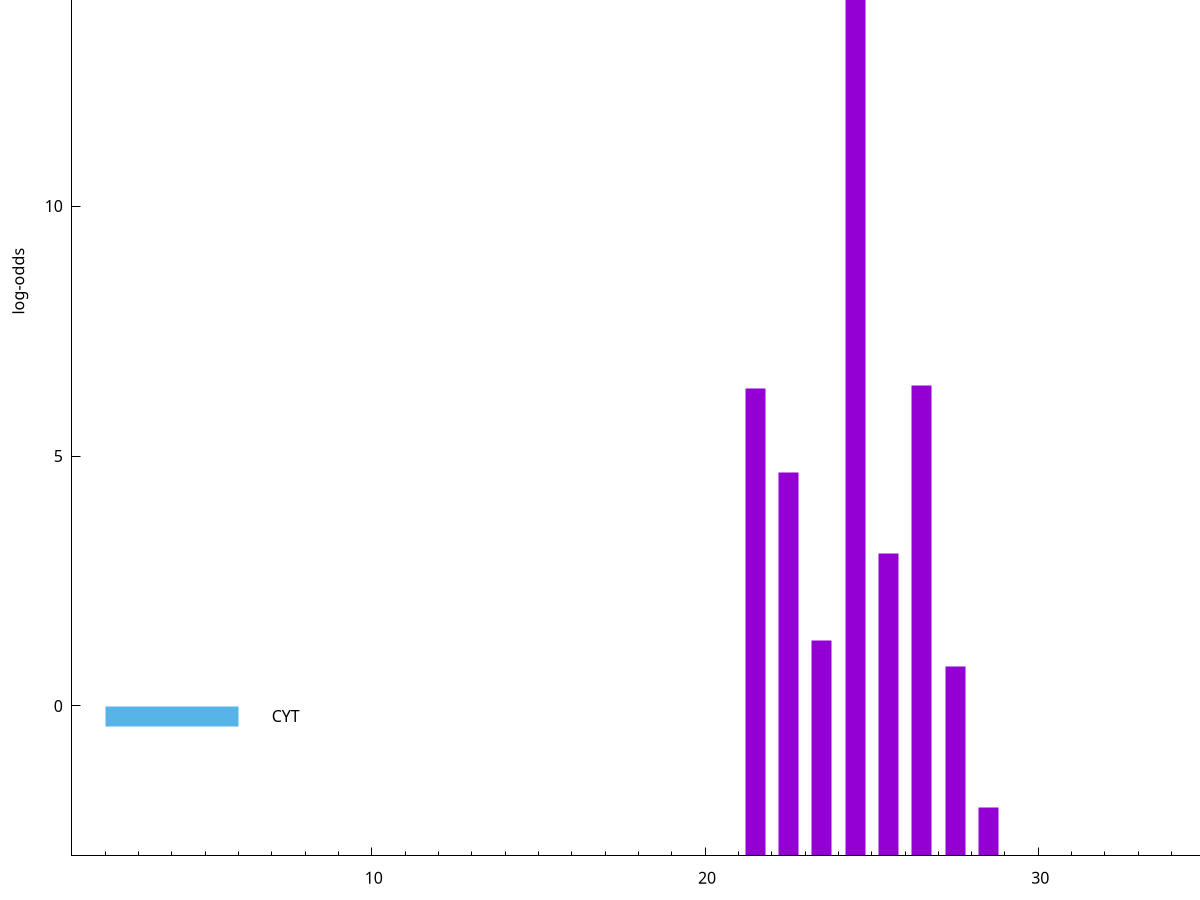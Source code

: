 set title "LipoP predictions for SRR3996258.gff"
set size 2., 1.4
set xrange [1:70] 
set mxtics 10
set yrange [-3:20]
set y2range [0:23]
set ylabel "log-odds"
set term postscript eps color solid "Helvetica" 30
set output "SRR3996258.gff12.eps"
set arrow from 2,17.4738 to 6,17.4738 nohead lt 1 lw 20
set label "SpI" at 7,17.4738
set arrow from 2,-0.200913 to 6,-0.200913 nohead lt 3 lw 20
set label "CYT" at 7,-0.200913
set arrow from 2,17.4738 to 6,17.4738 nohead lt 1 lw 20
set label "SpI" at 7,17.4738
# NOTE: The scores below are the log-odds scores with the threshold
# NOTE: subtracted (a hack to make gnuplot make the histogram all
# NOTE: look nice).
plot "-" axes x1y2 title "" with impulses lt 1 lw 20
24.500000 20.472200
26.500000 9.416400
21.500000 9.342940
22.500000 7.677250
25.500000 6.049500
23.500000 4.306040
27.500000 3.783995
28.500000 0.971100
e
exit
